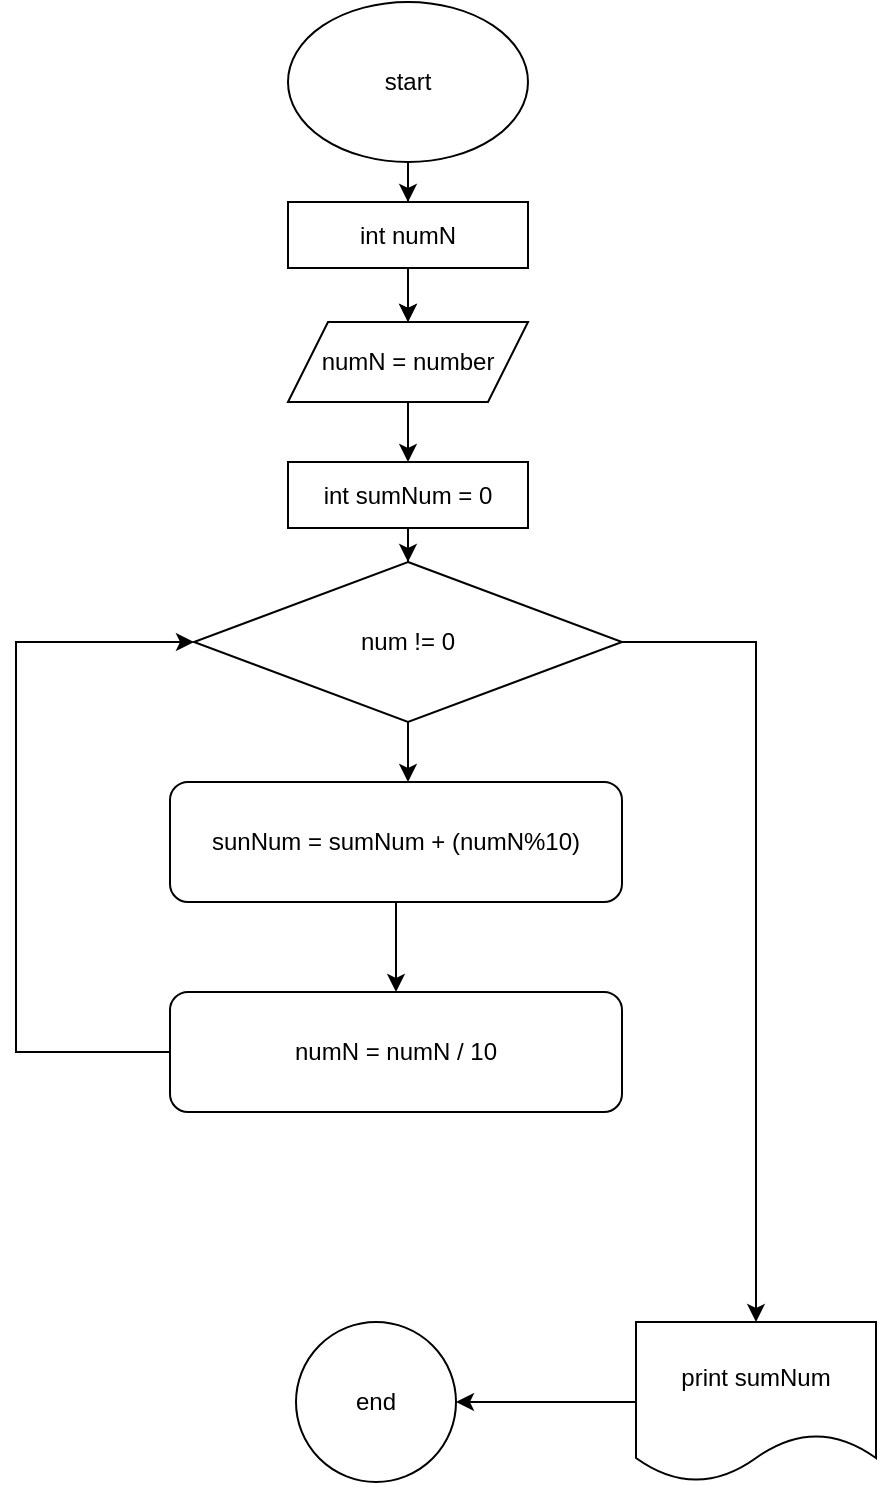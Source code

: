 <mxfile version="21.6.1" type="device">
  <diagram name="Страница 1" id="9AdSGZ-wU5dIfNWMVngr">
    <mxGraphModel dx="952" dy="636" grid="1" gridSize="10" guides="1" tooltips="1" connect="1" arrows="1" fold="1" page="1" pageScale="1" pageWidth="827" pageHeight="1169" math="0" shadow="0">
      <root>
        <mxCell id="0" />
        <mxCell id="1" parent="0" />
        <mxCell id="fwMDCeDDaVyuJN_M8xQI-266" value="" style="edgeStyle=orthogonalEdgeStyle;rounded=0;orthogonalLoop=1;jettySize=auto;html=1;" edge="1" parent="1" source="fwMDCeDDaVyuJN_M8xQI-274" target="fwMDCeDDaVyuJN_M8xQI-270">
          <mxGeometry relative="1" as="geometry" />
        </mxCell>
        <mxCell id="fwMDCeDDaVyuJN_M8xQI-267" value="start" style="ellipse;whiteSpace=wrap;html=1;labelBackgroundColor=none;" vertex="1" parent="1">
          <mxGeometry x="286" y="30" width="120" height="80" as="geometry" />
        </mxCell>
        <mxCell id="fwMDCeDDaVyuJN_M8xQI-268" value="" style="edgeStyle=orthogonalEdgeStyle;rounded=0;orthogonalLoop=1;jettySize=auto;html=1;entryX=0.5;entryY=0;entryDx=0;entryDy=0;" edge="1" parent="1" source="fwMDCeDDaVyuJN_M8xQI-274" target="fwMDCeDDaVyuJN_M8xQI-270">
          <mxGeometry relative="1" as="geometry" />
        </mxCell>
        <mxCell id="fwMDCeDDaVyuJN_M8xQI-270" value="numN = number" style="shape=parallelogram;perimeter=parallelogramPerimeter;whiteSpace=wrap;html=1;fixedSize=1;labelBackgroundColor=none;" vertex="1" parent="1">
          <mxGeometry x="286" y="190" width="120" height="40" as="geometry" />
        </mxCell>
        <mxCell id="fwMDCeDDaVyuJN_M8xQI-273" value="" style="edgeStyle=orthogonalEdgeStyle;rounded=0;orthogonalLoop=1;jettySize=auto;html=1;" edge="1" parent="1" source="fwMDCeDDaVyuJN_M8xQI-267" target="fwMDCeDDaVyuJN_M8xQI-274">
          <mxGeometry relative="1" as="geometry">
            <mxPoint x="346" y="110" as="sourcePoint" />
            <mxPoint x="346" y="190" as="targetPoint" />
          </mxGeometry>
        </mxCell>
        <mxCell id="fwMDCeDDaVyuJN_M8xQI-274" value="int numN" style="whiteSpace=wrap;html=1;labelBackgroundColor=none;" vertex="1" parent="1">
          <mxGeometry x="286" y="130" width="120" height="33" as="geometry" />
        </mxCell>
        <mxCell id="fwMDCeDDaVyuJN_M8xQI-275" value="print sumNum" style="shape=document;whiteSpace=wrap;html=1;boundedLbl=1;rounded=0;" vertex="1" parent="1">
          <mxGeometry x="460" y="690" width="120" height="80" as="geometry" />
        </mxCell>
        <mxCell id="fwMDCeDDaVyuJN_M8xQI-276" value="" style="edgeStyle=orthogonalEdgeStyle;rounded=0;orthogonalLoop=1;jettySize=auto;html=1;" edge="1" parent="1" source="fwMDCeDDaVyuJN_M8xQI-270" target="fwMDCeDDaVyuJN_M8xQI-277">
          <mxGeometry relative="1" as="geometry">
            <mxPoint x="346" y="230" as="sourcePoint" />
            <mxPoint x="346" y="376" as="targetPoint" />
          </mxGeometry>
        </mxCell>
        <mxCell id="fwMDCeDDaVyuJN_M8xQI-283" value="" style="edgeStyle=orthogonalEdgeStyle;rounded=0;orthogonalLoop=1;jettySize=auto;html=1;" edge="1" parent="1" source="fwMDCeDDaVyuJN_M8xQI-277" target="fwMDCeDDaVyuJN_M8xQI-282">
          <mxGeometry relative="1" as="geometry" />
        </mxCell>
        <mxCell id="fwMDCeDDaVyuJN_M8xQI-277" value="int sumNum = 0" style="whiteSpace=wrap;html=1;labelBackgroundColor=none;" vertex="1" parent="1">
          <mxGeometry x="286" y="260" width="120" height="33" as="geometry" />
        </mxCell>
        <mxCell id="fwMDCeDDaVyuJN_M8xQI-285" value="" style="edgeStyle=orthogonalEdgeStyle;rounded=0;orthogonalLoop=1;jettySize=auto;html=1;" edge="1" parent="1" source="fwMDCeDDaVyuJN_M8xQI-282">
          <mxGeometry relative="1" as="geometry">
            <mxPoint x="346" y="420" as="targetPoint" />
          </mxGeometry>
        </mxCell>
        <mxCell id="fwMDCeDDaVyuJN_M8xQI-292" style="edgeStyle=orthogonalEdgeStyle;rounded=0;orthogonalLoop=1;jettySize=auto;html=1;entryX=0.5;entryY=0;entryDx=0;entryDy=0;" edge="1" parent="1" source="fwMDCeDDaVyuJN_M8xQI-282" target="fwMDCeDDaVyuJN_M8xQI-275">
          <mxGeometry relative="1" as="geometry" />
        </mxCell>
        <mxCell id="fwMDCeDDaVyuJN_M8xQI-282" value="num != 0" style="rhombus;whiteSpace=wrap;html=1;labelBackgroundColor=none;" vertex="1" parent="1">
          <mxGeometry x="239" y="310" width="214" height="80" as="geometry" />
        </mxCell>
        <mxCell id="fwMDCeDDaVyuJN_M8xQI-289" value="" style="edgeStyle=orthogonalEdgeStyle;rounded=0;orthogonalLoop=1;jettySize=auto;html=1;" edge="1" parent="1" source="fwMDCeDDaVyuJN_M8xQI-286" target="fwMDCeDDaVyuJN_M8xQI-288">
          <mxGeometry relative="1" as="geometry" />
        </mxCell>
        <mxCell id="fwMDCeDDaVyuJN_M8xQI-286" value="sunNum = sumNum + (numN%10)" style="rounded=1;whiteSpace=wrap;html=1;" vertex="1" parent="1">
          <mxGeometry x="227" y="420" width="226" height="60" as="geometry" />
        </mxCell>
        <mxCell id="fwMDCeDDaVyuJN_M8xQI-291" style="edgeStyle=orthogonalEdgeStyle;rounded=0;orthogonalLoop=1;jettySize=auto;html=1;entryX=0;entryY=0.5;entryDx=0;entryDy=0;" edge="1" parent="1" source="fwMDCeDDaVyuJN_M8xQI-288" target="fwMDCeDDaVyuJN_M8xQI-282">
          <mxGeometry relative="1" as="geometry">
            <Array as="points">
              <mxPoint x="150" y="555" />
              <mxPoint x="150" y="350" />
            </Array>
          </mxGeometry>
        </mxCell>
        <mxCell id="fwMDCeDDaVyuJN_M8xQI-288" value="numN = numN / 10" style="rounded=1;whiteSpace=wrap;html=1;" vertex="1" parent="1">
          <mxGeometry x="227" y="525" width="226" height="60" as="geometry" />
        </mxCell>
        <mxCell id="fwMDCeDDaVyuJN_M8xQI-293" value="" style="edgeStyle=orthogonalEdgeStyle;rounded=0;orthogonalLoop=1;jettySize=auto;html=1;" edge="1" parent="1" source="fwMDCeDDaVyuJN_M8xQI-275" target="fwMDCeDDaVyuJN_M8xQI-272">
          <mxGeometry relative="1" as="geometry">
            <mxPoint x="354" y="984" as="targetPoint" />
            <mxPoint x="460" y="730" as="sourcePoint" />
          </mxGeometry>
        </mxCell>
        <mxCell id="fwMDCeDDaVyuJN_M8xQI-272" value="end" style="ellipse;whiteSpace=wrap;html=1;rounded=0;" vertex="1" parent="1">
          <mxGeometry x="290" y="690" width="80" height="80" as="geometry" />
        </mxCell>
      </root>
    </mxGraphModel>
  </diagram>
</mxfile>
